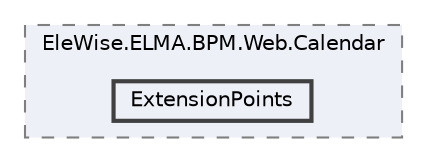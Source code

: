 digraph "Web/Modules/EleWise.ELMA.BPM.Web.Calendar/ExtensionPoints"
{
 // LATEX_PDF_SIZE
  bgcolor="transparent";
  edge [fontname=Helvetica,fontsize=10,labelfontname=Helvetica,labelfontsize=10];
  node [fontname=Helvetica,fontsize=10,shape=box,height=0.2,width=0.4];
  compound=true
  subgraph clusterdir_62541e26c48c772ccd8c4abbb28886e0 {
    graph [ bgcolor="#edf0f7", pencolor="grey50", label="EleWise.ELMA.BPM.Web.Calendar", fontname=Helvetica,fontsize=10 style="filled,dashed", URL="dir_62541e26c48c772ccd8c4abbb28886e0.html",tooltip=""]
  dir_1d055d93fe2072bb0bf9f14313106c09 [label="ExtensionPoints", fillcolor="#edf0f7", color="grey25", style="filled,bold", URL="dir_1d055d93fe2072bb0bf9f14313106c09.html",tooltip=""];
  }
}
